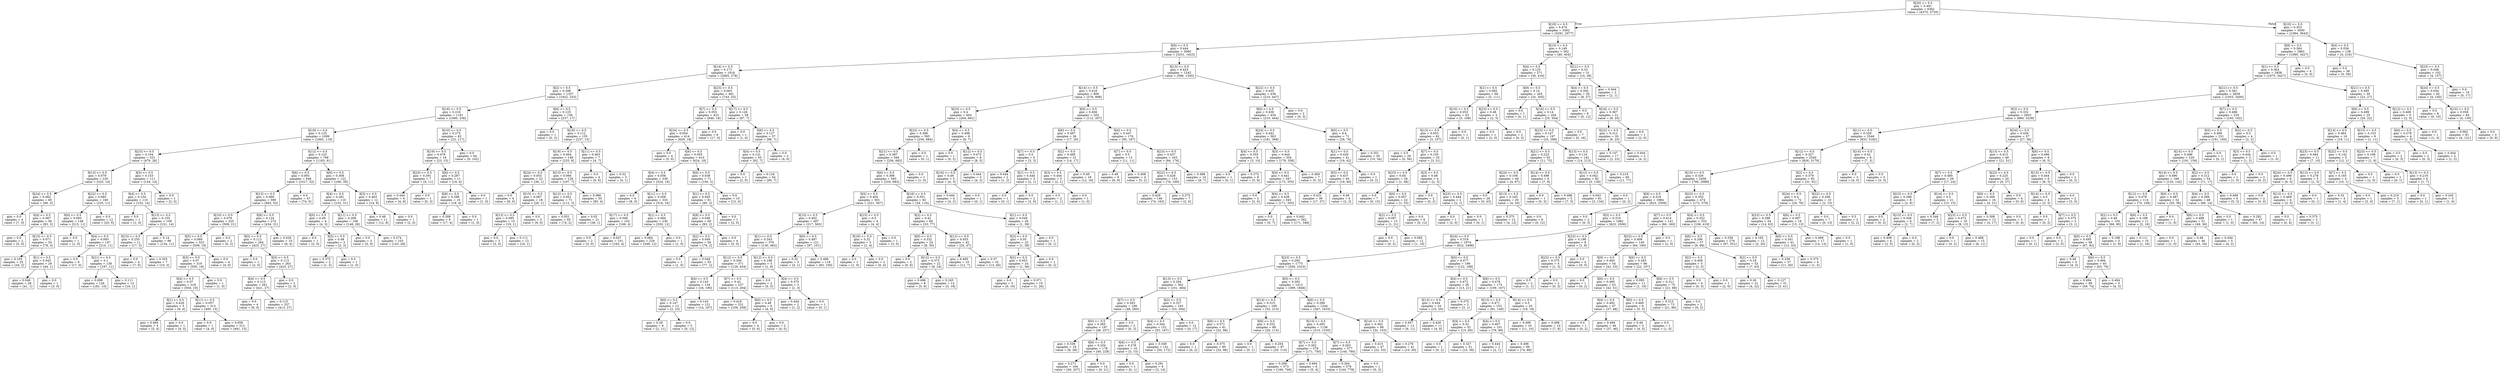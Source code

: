digraph Tree {
node [shape=box] ;
0 [label="X[20] <= 0.5\ngini = 0.491\nsamples = 6362\nvalue = [4375, 5720]"] ;
1 [label="X[18] <= 0.5\ngini = 0.474\nsamples = 3362\nvalue = [3291, 2077]"] ;
0 -> 1 [labeldistance=2.5, labelangle=45, headlabel="True"] ;
2 [label="X[9] <= 0.5\ngini = 0.444\nsamples = 3060\nvalue = [3251, 1623]"] ;
1 -> 2 ;
3 [label="X[14] <= 0.5\ngini = 0.171\nsamples = 1818\nvalue = [2665, 278]"] ;
2 -> 3 ;
4 [label="X[2] <= 0.5\ngini = 0.206\nsamples = 1337\nvalue = [1922, 253]"] ;
3 -> 4 ;
5 [label="X[16] <= 0.5\ngini = 0.216\nsamples = 1181\nvalue = [1685, 236]"] ;
4 -> 5 ;
6 [label="X[19] <= 0.5\ngini = 0.125\nsamples = 1099\nvalue = [1662, 119]"] ;
5 -> 6 ;
7 [label="X[23] <= 0.5\ngini = 0.104\nsamples = 331\nvalue = [479, 28]"] ;
6 -> 7 ;
8 [label="X[13] <= 0.5\ngini = 0.079\nsamples = 220\nvalue = [325, 14]"] ;
7 -> 8 ;
9 [label="X[24] <= 0.5\ngini = 0.062\nsamples = 60\nvalue = [90, 3]"] ;
8 -> 9 ;
10 [label="gini = 0.0\nsamples = 4\nvalue = [7, 0]"] ;
9 -> 10 ;
11 [label="X[4] <= 0.5\ngini = 0.067\nsamples = 56\nvalue = [83, 3]"] ;
9 -> 11 ;
12 [label="gini = 0.0\nsamples = 2\nvalue = [5, 0]"] ;
11 -> 12 ;
13 [label="X[15] <= 0.5\ngini = 0.071\nsamples = 54\nvalue = [78, 3]"] ;
11 -> 13 ;
14 [label="gini = 0.105\nsamples = 25\nvalue = [34, 2]"] ;
13 -> 14 ;
15 [label="X[1] <= 0.5\ngini = 0.043\nsamples = 29\nvalue = [44, 1]"] ;
13 -> 15 ;
16 [label="gini = 0.046\nsamples = 28\nvalue = [41, 1]"] ;
15 -> 16 ;
17 [label="gini = 0.0\nsamples = 1\nvalue = [3, 0]"] ;
15 -> 17 ;
18 [label="X[22] <= 0.5\ngini = 0.085\nsamples = 160\nvalue = [235, 11]"] ;
8 -> 18 ;
19 [label="X[0] <= 0.5\ngini = 0.093\nsamples = 148\nvalue = [215, 11]"] ;
18 -> 19 ;
20 [label="gini = 0.0\nsamples = 1\nvalue = [1, 0]"] ;
19 -> 20 ;
21 [label="X[4] <= 0.5\ngini = 0.093\nsamples = 147\nvalue = [214, 11]"] ;
19 -> 21 ;
22 [label="gini = 0.0\nsamples = 9\nvalue = [17, 0]"] ;
21 -> 22 ;
23 [label="X[21] <= 0.5\ngini = 0.1\nsamples = 138\nvalue = [197, 11]"] ;
21 -> 23 ;
24 [label="gini = 0.099\nsamples = 126\nvalue = [181, 10]"] ;
23 -> 24 ;
25 [label="gini = 0.111\nsamples = 12\nvalue = [16, 1]"] ;
23 -> 25 ;
26 [label="gini = 0.0\nsamples = 12\nvalue = [20, 0]"] ;
18 -> 26 ;
27 [label="X[5] <= 0.5\ngini = 0.153\nsamples = 111\nvalue = [154, 14]"] ;
7 -> 27 ;
28 [label="X[4] <= 0.5\ngini = 0.154\nsamples = 110\nvalue = [152, 14]"] ;
27 -> 28 ;
29 [label="gini = 0.0\nsamples = 1\nvalue = [1, 0]"] ;
28 -> 29 ;
30 [label="X[13] <= 0.5\ngini = 0.155\nsamples = 109\nvalue = [151, 14]"] ;
28 -> 30 ;
31 [label="X[15] <= 0.5\ngini = 0.255\nsamples = 11\nvalue = [17, 3]"] ;
30 -> 31 ;
32 [label="gini = 0.0\nsamples = 4\nvalue = [7, 0]"] ;
31 -> 32 ;
33 [label="gini = 0.355\nsamples = 7\nvalue = [10, 3]"] ;
31 -> 33 ;
34 [label="gini = 0.14\nsamples = 98\nvalue = [134, 11]"] ;
30 -> 34 ;
35 [label="gini = 0.0\nsamples = 1\nvalue = [2, 0]"] ;
27 -> 35 ;
36 [label="X[12] <= 0.5\ngini = 0.133\nsamples = 768\nvalue = [1183, 91]"] ;
6 -> 36 ;
37 [label="X[6] <= 0.5\ngini = 0.093\nsamples = 646\nvalue = [1017, 52]"] ;
36 -> 37 ;
38 [label="X[13] <= 0.5\ngini = 0.099\nsamples = 599\nvalue = [943, 52]"] ;
37 -> 38 ;
39 [label="X[10] <= 0.5\ngini = 0.076\nsamples = 325\nvalue = [509, 21]"] ;
38 -> 39 ;
40 [label="X[5] <= 0.5\ngini = 0.069\nsamples = 323\nvalue = [509, 19]"] ;
39 -> 40 ;
41 [label="X[3] <= 0.5\ngini = 0.07\nsamples = 319\nvalue = [505, 19]"] ;
40 -> 41 ;
42 [label="X[4] <= 0.5\ngini = 0.07\nsamples = 318\nvalue = [504, 19]"] ;
41 -> 42 ;
43 [label="X[1] <= 0.5\ngini = 0.426\nsamples = 5\nvalue = [9, 4]"] ;
42 -> 43 ;
44 [label="gini = 0.494\nsamples = 4\nvalue = [5, 4]"] ;
43 -> 44 ;
45 [label="gini = 0.0\nsamples = 1\nvalue = [4, 0]"] ;
43 -> 45 ;
46 [label="X[11] <= 0.5\ngini = 0.057\nsamples = 313\nvalue = [495, 15]"] ;
42 -> 46 ;
47 [label="gini = 0.0\nsamples = 1\nvalue = [4, 0]"] ;
46 -> 47 ;
48 [label="gini = 0.058\nsamples = 312\nvalue = [491, 15]"] ;
46 -> 48 ;
49 [label="gini = 0.0\nsamples = 1\nvalue = [1, 0]"] ;
41 -> 49 ;
50 [label="gini = 0.0\nsamples = 4\nvalue = [4, 0]"] ;
40 -> 50 ;
51 [label="gini = 0.0\nsamples = 2\nvalue = [0, 2]"] ;
39 -> 51 ;
52 [label="X[8] <= 0.5\ngini = 0.124\nsamples = 274\nvalue = [434, 31]"] ;
38 -> 52 ;
53 [label="X[0] <= 0.5\ngini = 0.112\nsamples = 264\nvalue = [425, 27]"] ;
52 -> 53 ;
54 [label="gini = 0.0\nsamples = 1\nvalue = [2, 0]"] ;
53 -> 54 ;
55 [label="X[5] <= 0.5\ngini = 0.113\nsamples = 263\nvalue = [423, 27]"] ;
53 -> 55 ;
56 [label="X[4] <= 0.5\ngini = 0.113\nsamples = 261\nvalue = [421, 27]"] ;
55 -> 56 ;
57 [label="gini = 0.0\nsamples = 4\nvalue = [8, 0]"] ;
56 -> 57 ;
58 [label="gini = 0.115\nsamples = 257\nvalue = [413, 27]"] ;
56 -> 58 ;
59 [label="gini = 0.0\nsamples = 2\nvalue = [2, 0]"] ;
55 -> 59 ;
60 [label="gini = 0.426\nsamples = 10\nvalue = [9, 4]"] ;
52 -> 60 ;
61 [label="gini = 0.0\nsamples = 47\nvalue = [74, 0]"] ;
37 -> 61 ;
62 [label="X[6] <= 0.5\ngini = 0.308\nsamples = 122\nvalue = [166, 39]"] ;
36 -> 62 ;
63 [label="X[4] <= 0.5\ngini = 0.281\nsamples = 110\nvalue = [152, 31]"] ;
62 -> 63 ;
64 [label="X[0] <= 0.5\ngini = 0.49\nsamples = 4\nvalue = [4, 3]"] ;
63 -> 64 ;
65 [label="gini = 0.0\nsamples = 1\nvalue = [2, 0]"] ;
64 -> 65 ;
66 [label="X[5] <= 0.5\ngini = 0.48\nsamples = 3\nvalue = [2, 3]"] ;
64 -> 66 ;
67 [label="gini = 0.375\nsamples = 2\nvalue = [1, 3]"] ;
66 -> 67 ;
68 [label="gini = 0.0\nsamples = 1\nvalue = [1, 0]"] ;
66 -> 68 ;
69 [label="X[11] <= 0.5\ngini = 0.268\nsamples = 106\nvalue = [148, 28]"] ;
63 -> 69 ;
70 [label="gini = 0.0\nsamples = 3\nvalue = [5, 0]"] ;
69 -> 70 ;
71 [label="gini = 0.274\nsamples = 103\nvalue = [143, 28]"] ;
69 -> 71 ;
72 [label="X[3] <= 0.5\ngini = 0.463\nsamples = 12\nvalue = [14, 8]"] ;
62 -> 72 ;
73 [label="gini = 0.48\nsamples = 11\nvalue = [12, 8]"] ;
72 -> 73 ;
74 [label="gini = 0.0\nsamples = 1\nvalue = [2, 0]"] ;
72 -> 74 ;
75 [label="X[10] <= 0.5\ngini = 0.275\nsamples = 82\nvalue = [23, 117]"] ;
5 -> 75 ;
76 [label="X[19] <= 0.5\ngini = 0.478\nsamples = 18\nvalue = [23, 15]"] ;
75 -> 76 ;
77 [label="X[23] <= 0.5\ngini = 0.391\nsamples = 7\nvalue = [4, 11]"] ;
76 -> 77 ;
78 [label="gini = 0.444\nsamples = 6\nvalue = [4, 8]"] ;
77 -> 78 ;
79 [label="gini = 0.0\nsamples = 1\nvalue = [0, 3]"] ;
77 -> 79 ;
80 [label="X[6] <= 0.5\ngini = 0.287\nsamples = 11\nvalue = [19, 4]"] ;
76 -> 80 ;
81 [label="X[8] <= 0.5\ngini = 0.298\nsamples = 10\nvalue = [18, 4]"] ;
80 -> 81 ;
82 [label="gini = 0.308\nsamples = 9\nvalue = [17, 4]"] ;
81 -> 82 ;
83 [label="gini = 0.0\nsamples = 1\nvalue = [1, 0]"] ;
81 -> 83 ;
84 [label="gini = 0.0\nsamples = 1\nvalue = [1, 0]"] ;
80 -> 84 ;
85 [label="gini = 0.0\nsamples = 64\nvalue = [0, 102]"] ;
75 -> 85 ;
86 [label="X[6] <= 0.5\ngini = 0.125\nsamples = 156\nvalue = [237, 17]"] ;
4 -> 86 ;
87 [label="gini = 0.0\nsamples = 1\nvalue = [0, 2]"] ;
86 -> 87 ;
88 [label="X[16] <= 0.5\ngini = 0.112\nsamples = 155\nvalue = [237, 15]"] ;
86 -> 88 ;
89 [label="X[19] <= 0.5\ngini = 0.064\nsamples = 148\nvalue = [233, 8]"] ;
88 -> 89 ;
90 [label="X[24] <= 0.5\ngini = 0.053\nsamples = 22\nvalue = [36, 1]"] ;
89 -> 90 ;
91 [label="gini = 0.0\nsamples = 4\nvalue = [8, 0]"] ;
90 -> 91 ;
92 [label="X[15] <= 0.5\ngini = 0.067\nsamples = 18\nvalue = [28, 1]"] ;
90 -> 92 ;
93 [label="X[13] <= 0.5\ngini = 0.095\nsamples = 15\nvalue = [19, 1]"] ;
92 -> 93 ;
94 [label="gini = 0.0\nsamples = 3\nvalue = [3, 0]"] ;
93 -> 94 ;
95 [label="gini = 0.111\nsamples = 12\nvalue = [16, 1]"] ;
93 -> 95 ;
96 [label="gini = 0.0\nsamples = 3\nvalue = [9, 0]"] ;
92 -> 96 ;
97 [label="X[13] <= 0.5\ngini = 0.066\nsamples = 126\nvalue = [197, 7]"] ;
89 -> 97 ;
98 [label="X[12] <= 0.5\ngini = 0.051\nsamples = 71\nvalue = [112, 3]"] ;
97 -> 98 ;
99 [label="gini = 0.051\nsamples = 50\nvalue = [74, 2]"] ;
98 -> 99 ;
100 [label="gini = 0.05\nsamples = 21\nvalue = [38, 1]"] ;
98 -> 100 ;
101 [label="gini = 0.086\nsamples = 55\nvalue = [85, 4]"] ;
97 -> 101 ;
102 [label="X[11] <= 0.5\ngini = 0.463\nsamples = 7\nvalue = [4, 7]"] ;
88 -> 102 ;
103 [label="gini = 0.0\nsamples = 4\nvalue = [0, 6]"] ;
102 -> 103 ;
104 [label="gini = 0.32\nsamples = 3\nvalue = [4, 1]"] ;
102 -> 104 ;
105 [label="X[23] <= 0.5\ngini = 0.063\nsamples = 481\nvalue = [743, 25]"] ;
3 -> 105 ;
106 [label="X[7] <= 0.5\ngini = 0.053\nsamples = 423\nvalue = [646, 18]"] ;
105 -> 106 ;
107 [label="X[24] <= 0.5\ngini = 0.054\nsamples = 414\nvalue = [629, 18]"] ;
106 -> 107 ;
108 [label="gini = 0.0\nsamples = 4\nvalue = [5, 0]"] ;
107 -> 108 ;
109 [label="X[6] <= 0.5\ngini = 0.055\nsamples = 410\nvalue = [624, 18]"] ;
107 -> 109 ;
110 [label="X[4] <= 0.5\ngini = 0.058\nsamples = 339\nvalue = [524, 16]"] ;
109 -> 110 ;
111 [label="gini = 0.0\nsamples = 6\nvalue = [8, 0]"] ;
110 -> 111 ;
112 [label="X[11] <= 0.5\ngini = 0.058\nsamples = 333\nvalue = [516, 16]"] ;
110 -> 112 ;
113 [label="X[17] <= 0.5\ngini = 0.046\nsamples = 103\nvalue = [166, 4]"] ;
112 -> 113 ;
114 [label="gini = 0.0\nsamples = 2\nvalue = [3, 0]"] ;
113 -> 114 ;
115 [label="gini = 0.047\nsamples = 101\nvalue = [163, 4]"] ;
113 -> 115 ;
116 [label="X[1] <= 0.5\ngini = 0.064\nsamples = 230\nvalue = [350, 12]"] ;
112 -> 116 ;
117 [label="gini = 0.064\nsamples = 229\nvalue = [349, 12]"] ;
116 -> 117 ;
118 [label="gini = 0.0\nsamples = 1\nvalue = [1, 0]"] ;
116 -> 118 ;
119 [label="X[0] <= 0.5\ngini = 0.038\nsamples = 71\nvalue = [100, 2]"] ;
109 -> 119 ;
120 [label="X[1] <= 0.5\ngini = 0.045\nsamples = 61\nvalue = [85, 2]"] ;
119 -> 120 ;
121 [label="X[8] <= 0.5\ngini = 0.046\nsamples = 60\nvalue = [83, 2]"] ;
120 -> 121 ;
122 [label="X[2] <= 0.5\ngini = 0.049\nsamples = 56\nvalue = [78, 2]"] ;
121 -> 122 ;
123 [label="gini = 0.0\nsamples = 1\nvalue = [1, 0]"] ;
122 -> 123 ;
124 [label="gini = 0.049\nsamples = 55\nvalue = [77, 2]"] ;
122 -> 124 ;
125 [label="gini = 0.0\nsamples = 4\nvalue = [5, 0]"] ;
121 -> 125 ;
126 [label="gini = 0.0\nsamples = 1\nvalue = [2, 0]"] ;
120 -> 126 ;
127 [label="gini = 0.0\nsamples = 10\nvalue = [15, 0]"] ;
119 -> 127 ;
128 [label="gini = 0.0\nsamples = 9\nvalue = [17, 0]"] ;
106 -> 128 ;
129 [label="X[17] <= 0.5\ngini = 0.126\nsamples = 58\nvalue = [97, 7]"] ;
105 -> 129 ;
130 [label="gini = 0.0\nsamples = 1\nvalue = [1, 0]"] ;
129 -> 130 ;
131 [label="X[6] <= 0.5\ngini = 0.127\nsamples = 57\nvalue = [96, 7]"] ;
129 -> 131 ;
132 [label="X[4] <= 0.5\ngini = 0.131\nsamples = 55\nvalue = [92, 7]"] ;
131 -> 132 ;
133 [label="gini = 0.0\nsamples = 1\nvalue = [2, 0]"] ;
132 -> 133 ;
134 [label="gini = 0.134\nsamples = 54\nvalue = [90, 7]"] ;
132 -> 134 ;
135 [label="gini = 0.0\nsamples = 2\nvalue = [4, 0]"] ;
131 -> 135 ;
136 [label="X[13] <= 0.5\ngini = 0.423\nsamples = 1242\nvalue = [586, 1345]"] ;
2 -> 136 ;
137 [label="X[14] <= 0.5\ngini = 0.416\nsamples = 806\nvalue = [376, 898]"] ;
136 -> 137 ;
138 [label="X[23] <= 0.5\ngini = 0.4\nsamples = 604\nvalue = [264, 691]"] ;
137 -> 138 ;
139 [label="X[22] <= 0.5\ngini = 0.396\nsamples = 595\nvalue = [256, 684]"] ;
138 -> 139 ;
140 [label="X[21] <= 0.5\ngini = 0.397\nsamples = 594\nvalue = [256, 683]"] ;
139 -> 140 ;
141 [label="X[6] <= 0.5\ngini = 0.396\nsamples = 593\nvalue = [255, 683]"] ;
140 -> 141 ;
142 [label="X[5] <= 0.5\ngini = 0.404\nsamples = 501\nvalue = [221, 567]"] ;
141 -> 142 ;
143 [label="X[15] <= 0.5\ngini = 0.402\nsamples = 497\nvalue = [217, 563]"] ;
142 -> 143 ;
144 [label="X[1] <= 0.5\ngini = 0.343\nsamples = 376\nvalue = [130, 462]"] ;
143 -> 144 ;
145 [label="X[12] <= 0.5\ngini = 0.345\nsamples = 371\nvalue = [129, 454]"] ;
144 -> 145 ;
146 [label="X[4] <= 0.5\ngini = 0.143\nsamples = 134\nvalue = [16, 190]"] ;
145 -> 146 ;
147 [label="X[0] <= 0.5\ngini = 0.147\nsamples = 13\nvalue = [2, 23]"] ;
146 -> 147 ;
148 [label="gini = 0.26\nsamples = 8\nvalue = [2, 11]"] ;
147 -> 148 ;
149 [label="gini = 0.0\nsamples = 5\nvalue = [0, 12]"] ;
147 -> 149 ;
150 [label="gini = 0.143\nsamples = 121\nvalue = [14, 167]"] ;
146 -> 150 ;
151 [label="X[7] <= 0.5\ngini = 0.42\nsamples = 237\nvalue = [113, 264]"] ;
145 -> 151 ;
152 [label="gini = 0.418\nsamples = 231\nvalue = [109, 258]"] ;
151 -> 152 ;
153 [label="X[0] <= 0.5\ngini = 0.48\nsamples = 6\nvalue = [4, 6]"] ;
151 -> 153 ;
154 [label="gini = 0.0\nsamples = 4\nvalue = [0, 6]"] ;
153 -> 154 ;
155 [label="gini = 0.0\nsamples = 2\nvalue = [4, 0]"] ;
153 -> 155 ;
156 [label="X[12] <= 0.5\ngini = 0.198\nsamples = 5\nvalue = [1, 8]"] ;
144 -> 156 ;
157 [label="gini = 0.0\nsamples = 2\nvalue = [0, 5]"] ;
156 -> 157 ;
158 [label="X[4] <= 0.5\ngini = 0.375\nsamples = 3\nvalue = [1, 3]"] ;
156 -> 158 ;
159 [label="gini = 0.444\nsamples = 2\nvalue = [1, 2]"] ;
158 -> 159 ;
160 [label="gini = 0.0\nsamples = 1\nvalue = [0, 1]"] ;
158 -> 160 ;
161 [label="X[0] <= 0.5\ngini = 0.497\nsamples = 121\nvalue = [87, 101]"] ;
143 -> 161 ;
162 [label="gini = 0.32\nsamples = 3\nvalue = [4, 1]"] ;
161 -> 162 ;
163 [label="gini = 0.496\nsamples = 118\nvalue = [83, 100]"] ;
161 -> 163 ;
164 [label="X[15] <= 0.5\ngini = 0.5\nsamples = 4\nvalue = [4, 4]"] ;
142 -> 164 ;
165 [label="X[16] <= 0.5\ngini = 0.32\nsamples = 3\nvalue = [1, 4]"] ;
164 -> 165 ;
166 [label="gini = 0.0\nsamples = 1\nvalue = [1, 0]"] ;
165 -> 166 ;
167 [label="gini = 0.0\nsamples = 2\nvalue = [0, 4]"] ;
165 -> 167 ;
168 [label="gini = 0.0\nsamples = 1\nvalue = [3, 0]"] ;
164 -> 168 ;
169 [label="X[16] <= 0.5\ngini = 0.351\nsamples = 92\nvalue = [34, 116]"] ;
141 -> 169 ;
170 [label="X[2] <= 0.5\ngini = 0.42\nsamples = 66\nvalue = [33, 77]"] ;
169 -> 170 ;
171 [label="X[0] <= 0.5\ngini = 0.332\nsamples = 24\nvalue = [8, 30]"] ;
170 -> 171 ;
172 [label="gini = 0.0\nsamples = 2\nvalue = [0, 6]"] ;
171 -> 172 ;
173 [label="X[12] <= 0.5\ngini = 0.375\nsamples = 22\nvalue = [8, 24]"] ;
171 -> 173 ;
174 [label="gini = 0.496\nsamples = 8\nvalue = [5, 6]"] ;
173 -> 174 ;
175 [label="gini = 0.245\nsamples = 14\nvalue = [3, 18]"] ;
173 -> 175 ;
176 [label="X[12] <= 0.5\ngini = 0.453\nsamples = 42\nvalue = [25, 47]"] ;
170 -> 176 ;
177 [label="gini = 0.465\nsamples = 10\nvalue = [12, 7]"] ;
176 -> 177 ;
178 [label="gini = 0.37\nsamples = 32\nvalue = [13, 40]"] ;
176 -> 178 ;
179 [label="X[1] <= 0.5\ngini = 0.049\nsamples = 26\nvalue = [1, 39]"] ;
169 -> 179 ;
180 [label="X[3] <= 0.5\ngini = 0.05\nsamples = 25\nvalue = [1, 38]"] ;
179 -> 180 ;
181 [label="X[2] <= 0.5\ngini = 0.053\nsamples = 24\nvalue = [1, 36]"] ;
180 -> 181 ;
182 [label="gini = 0.0\nsamples = 5\nvalue = [0, 10]"] ;
181 -> 182 ;
183 [label="gini = 0.071\nsamples = 19\nvalue = [1, 26]"] ;
181 -> 183 ;
184 [label="gini = 0.0\nsamples = 1\nvalue = [0, 2]"] ;
180 -> 184 ;
185 [label="gini = 0.0\nsamples = 1\nvalue = [0, 1]"] ;
179 -> 185 ;
186 [label="gini = 0.0\nsamples = 1\nvalue = [1, 0]"] ;
140 -> 186 ;
187 [label="gini = 0.0\nsamples = 1\nvalue = [0, 1]"] ;
139 -> 187 ;
188 [label="X[4] <= 0.5\ngini = 0.498\nsamples = 9\nvalue = [8, 7]"] ;
138 -> 188 ;
189 [label="gini = 0.0\nsamples = 1\nvalue = [0, 2]"] ;
188 -> 189 ;
190 [label="X[12] <= 0.5\ngini = 0.473\nsamples = 8\nvalue = [8, 5]"] ;
188 -> 190 ;
191 [label="X[16] <= 0.5\ngini = 0.49\nsamples = 5\nvalue = [4, 3]"] ;
190 -> 191 ;
192 [label="gini = 0.444\nsamples = 4\nvalue = [4, 2]"] ;
191 -> 192 ;
193 [label="gini = 0.0\nsamples = 1\nvalue = [0, 1]"] ;
191 -> 193 ;
194 [label="gini = 0.444\nsamples = 3\nvalue = [4, 2]"] ;
190 -> 194 ;
195 [label="X[0] <= 0.5\ngini = 0.456\nsamples = 202\nvalue = [112, 207]"] ;
137 -> 195 ;
196 [label="X[6] <= 0.5\ngini = 0.497\nsamples = 26\nvalue = [17, 20]"] ;
195 -> 196 ;
197 [label="X[7] <= 0.5\ngini = 0.5\nsamples = 5\nvalue = [3, 3]"] ;
196 -> 197 ;
198 [label="gini = 0.444\nsamples = 2\nvalue = [1, 2]"] ;
197 -> 198 ;
199 [label="X[1] <= 0.5\ngini = 0.444\nsamples = 3\nvalue = [2, 1]"] ;
197 -> 199 ;
200 [label="gini = 0.0\nsamples = 1\nvalue = [0, 1]"] ;
199 -> 200 ;
201 [label="gini = 0.0\nsamples = 2\nvalue = [2, 0]"] ;
199 -> 201 ;
202 [label="X[2] <= 0.5\ngini = 0.495\nsamples = 21\nvalue = [14, 17]"] ;
196 -> 202 ;
203 [label="X[3] <= 0.5\ngini = 0.444\nsamples = 3\nvalue = [2, 1]"] ;
202 -> 203 ;
204 [label="gini = 0.5\nsamples = 2\nvalue = [1, 1]"] ;
203 -> 204 ;
205 [label="gini = 0.0\nsamples = 1\nvalue = [1, 0]"] ;
203 -> 205 ;
206 [label="gini = 0.49\nsamples = 18\nvalue = [12, 16]"] ;
202 -> 206 ;
207 [label="X[4] <= 0.5\ngini = 0.447\nsamples = 176\nvalue = [95, 187]"] ;
195 -> 207 ;
208 [label="X[7] <= 0.5\ngini = 0.5\nsamples = 13\nvalue = [11, 11]"] ;
207 -> 208 ;
209 [label="gini = 0.48\nsamples = 9\nvalue = [6, 9]"] ;
208 -> 209 ;
210 [label="gini = 0.408\nsamples = 4\nvalue = [5, 2]"] ;
208 -> 210 ;
211 [label="X[23] <= 0.5\ngini = 0.437\nsamples = 163\nvalue = [84, 176]"] ;
207 -> 211 ;
212 [label="X[22] <= 0.5\ngini = 0.428\nsamples = 153\nvalue = [76, 169]"] ;
211 -> 212 ;
213 [label="gini = 0.429\nsamples = 146\nvalue = [74, 163]"] ;
212 -> 213 ;
214 [label="gini = 0.375\nsamples = 7\nvalue = [2, 6]"] ;
212 -> 214 ;
215 [label="gini = 0.498\nsamples = 10\nvalue = [8, 7]"] ;
211 -> 215 ;
216 [label="X[22] <= 0.5\ngini = 0.435\nsamples = 436\nvalue = [210, 447]"] ;
136 -> 216 ;
217 [label="X[6] <= 0.5\ngini = 0.436\nsamples = 434\nvalue = [210, 444]"] ;
216 -> 217 ;
218 [label="X[24] <= 0.5\ngini = 0.442\nsamples = 363\nvalue = [181, 368]"] ;
217 -> 218 ;
219 [label="X[4] <= 0.5\ngini = 0.355\nsamples = 9\nvalue = [3, 10]"] ;
218 -> 219 ;
220 [label="gini = 0.0\nsamples = 1\nvalue = [0, 1]"] ;
219 -> 220 ;
221 [label="gini = 0.375\nsamples = 8\nvalue = [3, 9]"] ;
219 -> 221 ;
222 [label="X[3] <= 0.5\ngini = 0.444\nsamples = 354\nvalue = [178, 358]"] ;
218 -> 222 ;
223 [label="X[0] <= 0.5\ngini = 0.441\nsamples = 347\nvalue = [173, 355]"] ;
222 -> 223 ;
224 [label="gini = 0.0\nsamples = 2\nvalue = [2, 0]"] ;
223 -> 224 ;
225 [label="X[4] <= 0.5\ngini = 0.439\nsamples = 345\nvalue = [171, 355]"] ;
223 -> 225 ;
226 [label="gini = 0.0\nsamples = 3\nvalue = [0, 7]"] ;
225 -> 226 ;
227 [label="gini = 0.442\nsamples = 342\nvalue = [171, 348]"] ;
225 -> 227 ;
228 [label="gini = 0.469\nsamples = 7\nvalue = [5, 3]"] ;
222 -> 228 ;
229 [label="X[0] <= 0.5\ngini = 0.4\nsamples = 71\nvalue = [29, 76]"] ;
217 -> 229 ;
230 [label="X[1] <= 0.5\ngini = 0.429\nsamples = 41\nvalue = [19, 42]"] ;
229 -> 230 ;
231 [label="X[3] <= 0.5\ngini = 0.437\nsamples = 40\nvalue = [19, 40]"] ;
230 -> 231 ;
232 [label="gini = 0.431\nsamples = 36\nvalue = [17, 37]"] ;
231 -> 232 ;
233 [label="gini = 0.48\nsamples = 4\nvalue = [2, 3]"] ;
231 -> 233 ;
234 [label="gini = 0.0\nsamples = 1\nvalue = [0, 2]"] ;
230 -> 234 ;
235 [label="gini = 0.351\nsamples = 30\nvalue = [10, 34]"] ;
229 -> 235 ;
236 [label="gini = 0.0\nsamples = 2\nvalue = [0, 3]"] ;
216 -> 236 ;
237 [label="X[15] <= 0.5\ngini = 0.149\nsamples = 302\nvalue = [40, 454]"] ;
1 -> 237 ;
238 [label="X[4] <= 0.5\ngini = 0.125\nsamples = 271\nvalue = [30, 416]"] ;
237 -> 238 ;
239 [label="X[1] <= 0.5\ngini = 0.082\nsamples = 66\nvalue = [5, 111]"] ;
238 -> 239 ;
240 [label="X[10] <= 0.5\ngini = 0.053\nsamples = 63\nvalue = [3, 108]"] ;
239 -> 240 ;
241 [label="X[13] <= 0.5\ngini = 0.053\nsamples = 62\nvalue = [3, 107]"] ;
240 -> 241 ;
242 [label="gini = 0.0\nsamples = 29\nvalue = [0, 56]"] ;
241 -> 242 ;
243 [label="X[7] <= 0.5\ngini = 0.105\nsamples = 33\nvalue = [3, 51]"] ;
241 -> 243 ;
244 [label="X[23] <= 0.5\ngini = 0.04\nsamples = 29\nvalue = [1, 48]"] ;
243 -> 244 ;
245 [label="gini = 0.0\nsamples = 7\nvalue = [0, 15]"] ;
244 -> 245 ;
246 [label="X[0] <= 0.5\ngini = 0.057\nsamples = 22\nvalue = [1, 33]"] ;
244 -> 246 ;
247 [label="X[2] <= 0.5\ngini = 0.087\nsamples = 13\nvalue = [1, 21]"] ;
246 -> 247 ;
248 [label="gini = 0.0\nsamples = 1\nvalue = [0, 2]"] ;
247 -> 248 ;
249 [label="gini = 0.095\nsamples = 12\nvalue = [1, 19]"] ;
247 -> 249 ;
250 [label="gini = 0.0\nsamples = 9\nvalue = [0, 12]"] ;
246 -> 250 ;
251 [label="X[3] <= 0.5\ngini = 0.48\nsamples = 4\nvalue = [2, 3]"] ;
243 -> 251 ;
252 [label="gini = 0.0\nsamples = 2\nvalue = [0, 2]"] ;
251 -> 252 ;
253 [label="X[23] <= 0.5\ngini = 0.444\nsamples = 2\nvalue = [2, 1]"] ;
251 -> 253 ;
254 [label="gini = 0.0\nsamples = 1\nvalue = [2, 0]"] ;
253 -> 254 ;
255 [label="gini = 0.0\nsamples = 1\nvalue = [0, 1]"] ;
253 -> 255 ;
256 [label="gini = 0.0\nsamples = 1\nvalue = [0, 1]"] ;
240 -> 256 ;
257 [label="X[23] <= 0.5\ngini = 0.48\nsamples = 3\nvalue = [2, 3]"] ;
239 -> 257 ;
258 [label="gini = 0.0\nsamples = 1\nvalue = [2, 0]"] ;
257 -> 258 ;
259 [label="gini = 0.0\nsamples = 2\nvalue = [0, 3]"] ;
257 -> 259 ;
260 [label="X[9] <= 0.5\ngini = 0.14\nsamples = 205\nvalue = [25, 305]"] ;
238 -> 260 ;
261 [label="gini = 0.0\nsamples = 1\nvalue = [0, 1]"] ;
260 -> 261 ;
262 [label="X[16] <= 0.5\ngini = 0.14\nsamples = 204\nvalue = [25, 304]"] ;
260 -> 262 ;
263 [label="X[23] <= 0.5\ngini = 0.147\nsamples = 197\nvalue = [25, 288]"] ;
262 -> 263 ;
264 [label="X[21] <= 0.5\ngini = 0.223\nsamples = 55\nvalue = [11, 75]"] ;
263 -> 264 ;
265 [label="X[24] <= 0.5\ngini = 0.106\nsamples = 49\nvalue = [4, 67]"] ;
264 -> 265 ;
266 [label="gini = 0.0\nsamples = 29\nvalue = [0, 43]"] ;
265 -> 266 ;
267 [label="X[13] <= 0.5\ngini = 0.245\nsamples = 20\nvalue = [4, 24]"] ;
265 -> 267 ;
268 [label="gini = 0.375\nsamples = 12\nvalue = [4, 12]"] ;
267 -> 268 ;
269 [label="gini = 0.0\nsamples = 8\nvalue = [0, 12]"] ;
267 -> 269 ;
270 [label="X[14] <= 0.5\ngini = 0.498\nsamples = 6\nvalue = [7, 8]"] ;
264 -> 270 ;
271 [label="gini = 0.0\nsamples = 1\nvalue = [0, 3]"] ;
270 -> 271 ;
272 [label="gini = 0.486\nsamples = 5\nvalue = [7, 5]"] ;
270 -> 272 ;
273 [label="X[13] <= 0.5\ngini = 0.116\nsamples = 142\nvalue = [14, 213]"] ;
263 -> 273 ;
274 [label="X[12] <= 0.5\ngini = 0.042\nsamples = 82\nvalue = [3, 136]"] ;
273 -> 274 ;
275 [label="gini = 0.043\nsamples = 81\nvalue = [3, 134]"] ;
274 -> 275 ;
276 [label="gini = 0.0\nsamples = 1\nvalue = [0, 2]"] ;
274 -> 276 ;
277 [label="gini = 0.219\nsamples = 60\nvalue = [11, 77]"] ;
273 -> 277 ;
278 [label="gini = 0.0\nsamples = 7\nvalue = [0, 16]"] ;
262 -> 278 ;
279 [label="X[21] <= 0.5\ngini = 0.33\nsamples = 31\nvalue = [10, 38]"] ;
237 -> 279 ;
280 [label="X[4] <= 0.5\ngini = 0.292\nsamples = 29\nvalue = [8, 37]"] ;
279 -> 280 ;
281 [label="gini = 0.0\nsamples = 8\nvalue = [0, 12]"] ;
280 -> 281 ;
282 [label="X[24] <= 0.5\ngini = 0.367\nsamples = 21\nvalue = [8, 25]"] ;
280 -> 282 ;
283 [label="X[22] <= 0.5\ngini = 0.312\nsamples = 20\nvalue = [6, 25]"] ;
282 -> 283 ;
284 [label="gini = 0.147\nsamples = 17\nvalue = [2, 23]"] ;
283 -> 284 ;
285 [label="gini = 0.444\nsamples = 3\nvalue = [4, 2]"] ;
283 -> 285 ;
286 [label="gini = 0.0\nsamples = 1\nvalue = [2, 0]"] ;
282 -> 286 ;
287 [label="gini = 0.444\nsamples = 2\nvalue = [2, 1]"] ;
279 -> 287 ;
288 [label="X[16] <= 0.5\ngini = 0.353\nsamples = 3000\nvalue = [1084, 3643]"] ;
0 -> 288 [labeldistance=2.5, labelangle=-45, headlabel="False"] ;
289 [label="X[8] <= 0.5\ngini = 0.364\nsamples = 2862\nvalue = [1080, 3427]"] ;
288 -> 289 ;
290 [label="X[1] <= 0.5\ngini = 0.364\nsamples = 2858\nvalue = [1075, 3427]"] ;
289 -> 290 ;
291 [label="X[21] <= 0.5\ngini = 0.361\nsamples = 2828\nvalue = [1053, 3400]"] ;
290 -> 291 ;
292 [label="X[3] <= 0.5\ngini = 0.332\nsamples = 2603\nvalue = [860, 3238]"] ;
291 -> 292 ;
293 [label="X[11] <= 0.5\ngini = 0.329\nsamples = 2546\nvalue = [833, 3182]"] ;
292 -> 293 ;
294 [label="X[12] <= 0.5\ngini = 0.327\nsamples = 2540\nvalue = [826, 3179]"] ;
293 -> 294 ;
295 [label="X[15] <= 0.5\ngini = 0.326\nsamples = 2458\nvalue = [795, 3088]"] ;
294 -> 295 ;
296 [label="X[9] <= 0.5\ngini = 0.319\nsamples = 1984\nvalue = [623, 2509]"] ;
295 -> 296 ;
297 [label="gini = 0.0\nsamples = 2\nvalue = [0, 3]"] ;
296 -> 297 ;
298 [label="X[5] <= 0.5\ngini = 0.319\nsamples = 1982\nvalue = [623, 2506]"] ;
296 -> 298 ;
299 [label="X[24] <= 0.5\ngini = 0.319\nsamples = 1974\nvalue = [622, 2498]"] ;
298 -> 299 ;
300 [label="X[23] <= 0.5\ngini = 0.293\nsamples = 1775\nvalue = [500, 2310]"] ;
299 -> 300 ;
301 [label="X[13] <= 0.5\ngini = 0.294\nsamples = 362\nvalue = [101, 464]"] ;
300 -> 301 ;
302 [label="X[7] <= 0.5\ngini = 0.263\nsamples = 199\nvalue = [48, 260]"] ;
301 -> 302 ;
303 [label="X[0] <= 0.5\ngini = 0.265\nsamples = 197\nvalue = [48, 257]"] ;
302 -> 303 ;
304 [label="gini = 0.339\nsamples = 19\nvalue = [8, 29]"] ;
303 -> 304 ;
305 [label="X[6] <= 0.5\ngini = 0.254\nsamples = 178\nvalue = [40, 228]"] ;
303 -> 305 ;
306 [label="gini = 0.271\nsamples = 164\nvalue = [40, 207]"] ;
305 -> 306 ;
307 [label="gini = 0.0\nsamples = 14\nvalue = [0, 21]"] ;
305 -> 307 ;
308 [label="gini = 0.0\nsamples = 2\nvalue = [0, 3]"] ;
302 -> 308 ;
309 [label="X[2] <= 0.5\ngini = 0.327\nsamples = 163\nvalue = [53, 204]"] ;
301 -> 309 ;
310 [label="X[4] <= 0.5\ngini = 0.344\nsamples = 151\nvalue = [53, 187]"] ;
309 -> 310 ;
311 [label="X[6] <= 0.5\ngini = 0.278\nsamples = 10\nvalue = [3, 15]"] ;
310 -> 311 ;
312 [label="gini = 0.0\nsamples = 1\nvalue = [0, 1]"] ;
311 -> 312 ;
313 [label="gini = 0.291\nsamples = 9\nvalue = [3, 14]"] ;
311 -> 313 ;
314 [label="gini = 0.349\nsamples = 141\nvalue = [50, 172]"] ;
310 -> 314 ;
315 [label="gini = 0.0\nsamples = 12\nvalue = [0, 17]"] ;
309 -> 315 ;
316 [label="X[0] <= 0.5\ngini = 0.292\nsamples = 1413\nvalue = [399, 1846]"] ;
300 -> 316 ;
317 [label="X[14] <= 0.5\ngini = 0.315\nsamples = 169\nvalue = [52, 213]"] ;
316 -> 317 ;
318 [label="X[6] <= 0.5\ngini = 0.371\nsamples = 81\nvalue = [32, 98]"] ;
317 -> 318 ;
319 [label="gini = 0.0\nsamples = 1\nvalue = [0, 2]"] ;
318 -> 319 ;
320 [label="gini = 0.375\nsamples = 80\nvalue = [32, 96]"] ;
318 -> 320 ;
321 [label="X[6] <= 0.5\ngini = 0.252\nsamples = 88\nvalue = [20, 115]"] ;
317 -> 321 ;
322 [label="gini = 0.0\nsamples = 1\nvalue = [0, 1]"] ;
321 -> 322 ;
323 [label="gini = 0.254\nsamples = 87\nvalue = [20, 114]"] ;
321 -> 323 ;
324 [label="X[6] <= 0.5\ngini = 0.289\nsamples = 1244\nvalue = [347, 1633]"] ;
316 -> 324 ;
325 [label="X[13] <= 0.5\ngini = 0.283\nsamples = 1156\nvalue = [315, 1530]"] ;
324 -> 325 ;
326 [label="X[7] <= 0.5\ngini = 0.302\nsamples = 579\nvalue = [171, 750]"] ;
325 -> 326 ;
327 [label="gini = 0.298\nsamples = 573\nvalue = [166, 746]"] ;
326 -> 327 ;
328 [label="gini = 0.494\nsamples = 6\nvalue = [5, 4]"] ;
326 -> 328 ;
329 [label="X[7] <= 0.5\ngini = 0.263\nsamples = 577\nvalue = [144, 780]"] ;
325 -> 329 ;
330 [label="gini = 0.264\nsamples = 576\nvalue = [144, 778]"] ;
329 -> 330 ;
331 [label="gini = 0.0\nsamples = 1\nvalue = [0, 2]"] ;
329 -> 331 ;
332 [label="X[14] <= 0.5\ngini = 0.362\nsamples = 88\nvalue = [32, 103]"] ;
324 -> 332 ;
333 [label="gini = 0.415\nsamples = 47\nvalue = [22, 53]"] ;
332 -> 333 ;
334 [label="gini = 0.278\nsamples = 41\nvalue = [10, 50]"] ;
332 -> 334 ;
335 [label="X[0] <= 0.5\ngini = 0.477\nsamples = 199\nvalue = [122, 188]"] ;
299 -> 335 ;
336 [label="X[4] <= 0.5\ngini = 0.472\nsamples = 26\nvalue = [13, 21]"] ;
335 -> 336 ;
337 [label="X[13] <= 0.5\ngini = 0.444\nsamples = 24\nvalue = [10, 20]"] ;
336 -> 337 ;
338 [label="gini = 0.457\nsamples = 13\nvalue = [6, 11]"] ;
337 -> 338 ;
339 [label="gini = 0.426\nsamples = 11\nvalue = [4, 9]"] ;
337 -> 339 ;
340 [label="gini = 0.375\nsamples = 2\nvalue = [3, 1]"] ;
336 -> 340 ;
341 [label="X[6] <= 0.5\ngini = 0.478\nsamples = 173\nvalue = [109, 167]"] ;
335 -> 341 ;
342 [label="X[13] <= 0.5\ngini = 0.471\nsamples = 153\nvalue = [91, 149]"] ;
341 -> 342 ;
343 [label="X[4] <= 0.5\ngini = 0.32\nsamples = 52\nvalue = [15, 60]"] ;
342 -> 343 ;
344 [label="gini = 0.0\nsamples = 1\nvalue = [0, 2]"] ;
343 -> 344 ;
345 [label="gini = 0.327\nsamples = 51\nvalue = [15, 58]"] ;
343 -> 345 ;
346 [label="X[4] <= 0.5\ngini = 0.497\nsamples = 101\nvalue = [76, 89]"] ;
342 -> 346 ;
347 [label="gini = 0.444\nsamples = 2\nvalue = [2, 1]"] ;
346 -> 347 ;
348 [label="gini = 0.496\nsamples = 99\nvalue = [74, 88]"] ;
346 -> 348 ;
349 [label="X[14] <= 0.5\ngini = 0.5\nsamples = 20\nvalue = [18, 18]"] ;
341 -> 349 ;
350 [label="gini = 0.499\nsamples = 10\nvalue = [11, 10]"] ;
349 -> 350 ;
351 [label="gini = 0.498\nsamples = 10\nvalue = [7, 8]"] ;
349 -> 351 ;
352 [label="X[23] <= 0.5\ngini = 0.198\nsamples = 8\nvalue = [1, 8]"] ;
298 -> 352 ;
353 [label="X[22] <= 0.5\ngini = 0.375\nsamples = 4\nvalue = [1, 3]"] ;
352 -> 353 ;
354 [label="gini = 0.5\nsamples = 2\nvalue = [1, 1]"] ;
353 -> 354 ;
355 [label="gini = 0.0\nsamples = 2\nvalue = [0, 2]"] ;
353 -> 355 ;
356 [label="gini = 0.0\nsamples = 4\nvalue = [0, 5]"] ;
352 -> 356 ;
357 [label="X[23] <= 0.5\ngini = 0.353\nsamples = 474\nvalue = [172, 579]"] ;
295 -> 357 ;
358 [label="X[7] <= 0.5\ngini = 0.414\nsamples = 141\nvalue = [66, 160]"] ;
357 -> 358 ;
359 [label="X[22] <= 0.5\ngini = 0.408\nsamples = 140\nvalue = [64, 160]"] ;
358 -> 359 ;
360 [label="X[9] <= 0.5\ngini = 0.493\nsamples = 54\nvalue = [42, 53]"] ;
359 -> 360 ;
361 [label="gini = 0.0\nsamples = 1\nvalue = [0, 2]"] ;
360 -> 361 ;
362 [label="X[6] <= 0.5\ngini = 0.495\nsamples = 53\nvalue = [42, 51]"] ;
360 -> 362 ;
363 [label="X[4] <= 0.5\ngini = 0.492\nsamples = 47\nvalue = [37, 48]"] ;
362 -> 363 ;
364 [label="gini = 0.0\nsamples = 1\nvalue = [0, 2]"] ;
363 -> 364 ;
365 [label="gini = 0.494\nsamples = 46\nvalue = [37, 46]"] ;
363 -> 365 ;
366 [label="X[0] <= 0.5\ngini = 0.469\nsamples = 6\nvalue = [5, 3]"] ;
362 -> 366 ;
367 [label="gini = 0.49\nsamples = 5\nvalue = [4, 3]"] ;
366 -> 367 ;
368 [label="gini = 0.0\nsamples = 1\nvalue = [1, 0]"] ;
366 -> 368 ;
369 [label="X[0] <= 0.5\ngini = 0.283\nsamples = 86\nvalue = [22, 107]"] ;
359 -> 369 ;
370 [label="gini = 0.095\nsamples = 11\nvalue = [1, 19]"] ;
369 -> 370 ;
371 [label="X[6] <= 0.5\ngini = 0.311\nsamples = 75\nvalue = [21, 88]"] ;
369 -> 371 ;
372 [label="gini = 0.315\nsamples = 73\nvalue = [21, 86]"] ;
371 -> 372 ;
373 [label="gini = 0.0\nsamples = 2\nvalue = [0, 2]"] ;
371 -> 373 ;
374 [label="gini = 0.0\nsamples = 1\nvalue = [2, 0]"] ;
358 -> 374 ;
375 [label="X[4] <= 0.5\ngini = 0.322\nsamples = 333\nvalue = [106, 419]"] ;
357 -> 375 ;
376 [label="X[6] <= 0.5\ngini = 0.206\nsamples = 57\nvalue = [9, 68]"] ;
375 -> 376 ;
377 [label="X[2] <= 0.5\ngini = 0.408\nsamples = 5\nvalue = [2, 5]"] ;
376 -> 377 ;
378 [label="gini = 0.0\nsamples = 4\nvalue = [0, 5]"] ;
377 -> 378 ;
379 [label="gini = 0.0\nsamples = 1\nvalue = [2, 0]"] ;
377 -> 379 ;
380 [label="X[2] <= 0.5\ngini = 0.18\nsamples = 52\nvalue = [7, 63]"] ;
376 -> 380 ;
381 [label="gini = 0.26\nsamples = 21\nvalue = [4, 22]"] ;
380 -> 381 ;
382 [label="gini = 0.127\nsamples = 31\nvalue = [3, 41]"] ;
380 -> 382 ;
383 [label="gini = 0.339\nsamples = 276\nvalue = [97, 351]"] ;
375 -> 383 ;
384 [label="X[2] <= 0.5\ngini = 0.379\nsamples = 82\nvalue = [31, 91]"] ;
294 -> 384 ;
385 [label="X[24] <= 0.5\ngini = 0.4\nsamples = 72\nvalue = [29, 76]"] ;
384 -> 385 ;
386 [label="X[23] <= 0.5\ngini = 0.298\nsamples = 54\nvalue = [14, 63]"] ;
385 -> 386 ;
387 [label="gini = 0.165\nsamples = 13\nvalue = [2, 20]"] ;
386 -> 387 ;
388 [label="X[6] <= 0.5\ngini = 0.341\nsamples = 41\nvalue = [12, 43]"] ;
386 -> 388 ;
389 [label="gini = 0.338\nsamples = 37\nvalue = [11, 40]"] ;
388 -> 389 ;
390 [label="gini = 0.375\nsamples = 4\nvalue = [1, 3]"] ;
388 -> 390 ;
391 [label="X[6] <= 0.5\ngini = 0.497\nsamples = 18\nvalue = [15, 13]"] ;
385 -> 391 ;
392 [label="gini = 0.499\nsamples = 17\nvalue = [14, 13]"] ;
391 -> 392 ;
393 [label="gini = 0.0\nsamples = 1\nvalue = [1, 0]"] ;
391 -> 393 ;
394 [label="X[22] <= 0.5\ngini = 0.208\nsamples = 10\nvalue = [2, 15]"] ;
384 -> 394 ;
395 [label="gini = 0.0\nsamples = 7\nvalue = [0, 13]"] ;
394 -> 395 ;
396 [label="gini = 0.5\nsamples = 3\nvalue = [2, 2]"] ;
394 -> 396 ;
397 [label="X[14] <= 0.5\ngini = 0.42\nsamples = 6\nvalue = [7, 3]"] ;
293 -> 397 ;
398 [label="gini = 0.0\nsamples = 3\nvalue = [4, 0]"] ;
397 -> 398 ;
399 [label="gini = 0.5\nsamples = 3\nvalue = [3, 3]"] ;
397 -> 399 ;
400 [label="X[24] <= 0.5\ngini = 0.439\nsamples = 57\nvalue = [27, 56]"] ;
292 -> 400 ;
401 [label="X[13] <= 0.5\ngini = 0.413\nsamples = 49\nvalue = [21, 51]"] ;
400 -> 401 ;
402 [label="X[7] <= 0.5\ngini = 0.485\nsamples = 29\nvalue = [17, 24]"] ;
401 -> 402 ;
403 [label="X[23] <= 0.5\ngini = 0.298\nsamples = 8\nvalue = [2, 9]"] ;
402 -> 403 ;
404 [label="gini = 0.0\nsamples = 2\nvalue = [0, 2]"] ;
403 -> 404 ;
405 [label="X[15] <= 0.5\ngini = 0.346\nsamples = 6\nvalue = [2, 7]"] ;
403 -> 405 ;
406 [label="gini = 0.408\nsamples = 4\nvalue = [2, 5]"] ;
405 -> 406 ;
407 [label="gini = 0.0\nsamples = 2\nvalue = [0, 2]"] ;
405 -> 407 ;
408 [label="X[14] <= 0.5\ngini = 0.5\nsamples = 21\nvalue = [15, 15]"] ;
402 -> 408 ;
409 [label="gini = 0.346\nsamples = 5\nvalue = [7, 2]"] ;
408 -> 409 ;
410 [label="X[23] <= 0.5\ngini = 0.472\nsamples = 16\nvalue = [8, 13]"] ;
408 -> 410 ;
411 [label="gini = 0.0\nsamples = 1\nvalue = [0, 2]"] ;
410 -> 411 ;
412 [label="gini = 0.488\nsamples = 15\nvalue = [8, 11]"] ;
410 -> 412 ;
413 [label="X[22] <= 0.5\ngini = 0.225\nsamples = 20\nvalue = [4, 27]"] ;
401 -> 413 ;
414 [label="X[6] <= 0.5\ngini = 0.269\nsamples = 16\nvalue = [4, 21]"] ;
413 -> 414 ;
415 [label="gini = 0.308\nsamples = 13\nvalue = [4, 17]"] ;
414 -> 415 ;
416 [label="gini = 0.0\nsamples = 3\nvalue = [0, 4]"] ;
414 -> 416 ;
417 [label="gini = 0.0\nsamples = 4\nvalue = [0, 6]"] ;
413 -> 417 ;
418 [label="X[6] <= 0.5\ngini = 0.496\nsamples = 8\nvalue = [6, 5]"] ;
400 -> 418 ;
419 [label="X[15] <= 0.5\ngini = 0.444\nsamples = 6\nvalue = [6, 3]"] ;
418 -> 419 ;
420 [label="X[14] <= 0.5\ngini = 0.5\nsamples = 4\nvalue = [3, 3]"] ;
419 -> 420 ;
421 [label="gini = 0.0\nsamples = 1\nvalue = [0, 2]"] ;
420 -> 421 ;
422 [label="X[7] <= 0.5\ngini = 0.375\nsamples = 3\nvalue = [3, 1]"] ;
420 -> 422 ;
423 [label="gini = 0.0\nsamples = 1\nvalue = [0, 1]"] ;
422 -> 423 ;
424 [label="gini = 0.0\nsamples = 2\nvalue = [3, 0]"] ;
422 -> 424 ;
425 [label="gini = 0.0\nsamples = 2\nvalue = [3, 0]"] ;
419 -> 425 ;
426 [label="gini = 0.0\nsamples = 2\nvalue = [0, 2]"] ;
418 -> 426 ;
427 [label="X[7] <= 0.5\ngini = 0.496\nsamples = 225\nvalue = [193, 162]"] ;
291 -> 427 ;
428 [label="X[5] <= 0.5\ngini = 0.496\nsamples = 221\nvalue = [191, 160]"] ;
427 -> 428 ;
429 [label="X[15] <= 0.5\ngini = 0.496\nsamples = 220\nvalue = [191, 159]"] ;
428 -> 429 ;
430 [label="X[14] <= 0.5\ngini = 0.496\nsamples = 166\nvalue = [120, 142]"] ;
429 -> 430 ;
431 [label="X[12] <= 0.5\ngini = 0.479\nsamples = 114\nvalue = [70, 106]"] ;
430 -> 431 ;
432 [label="X[2] <= 0.5\ngini = 0.49\nsamples = 103\nvalue = [68, 90]"] ;
431 -> 432 ;
433 [label="X[0] <= 0.5\ngini = 0.495\nsamples = 98\nvalue = [67, 82]"] ;
432 -> 433 ;
434 [label="gini = 0.49\nsamples = 5\nvalue = [4, 3]"] ;
433 -> 434 ;
435 [label="X[6] <= 0.5\ngini = 0.494\nsamples = 93\nvalue = [63, 79]"] ;
433 -> 435 ;
436 [label="gini = 0.494\nsamples = 88\nvalue = [59, 74]"] ;
435 -> 436 ;
437 [label="gini = 0.494\nsamples = 5\nvalue = [4, 5]"] ;
435 -> 437 ;
438 [label="gini = 0.198\nsamples = 5\nvalue = [1, 8]"] ;
432 -> 438 ;
439 [label="X[6] <= 0.5\ngini = 0.198\nsamples = 11\nvalue = [2, 16]"] ;
431 -> 439 ;
440 [label="gini = 0.111\nsamples = 10\nvalue = [1, 16]"] ;
439 -> 440 ;
441 [label="gini = 0.0\nsamples = 1\nvalue = [1, 0]"] ;
439 -> 441 ;
442 [label="X[0] <= 0.5\ngini = 0.487\nsamples = 52\nvalue = [50, 36]"] ;
430 -> 442 ;
443 [label="gini = 0.0\nsamples = 1\nvalue = [1, 0]"] ;
442 -> 443 ;
444 [label="X[6] <= 0.5\ngini = 0.488\nsamples = 51\nvalue = [49, 36]"] ;
442 -> 444 ;
445 [label="gini = 0.49\nsamples = 46\nvalue = [45, 34]"] ;
444 -> 445 ;
446 [label="gini = 0.444\nsamples = 5\nvalue = [4, 2]"] ;
444 -> 446 ;
447 [label="X[2] <= 0.5\ngini = 0.312\nsamples = 54\nvalue = [71, 17]"] ;
429 -> 447 ;
448 [label="X[4] <= 0.5\ngini = 0.289\nsamples = 48\nvalue = [66, 14]"] ;
447 -> 448 ;
449 [label="gini = 0.0\nsamples = 1\nvalue = [1, 0]"] ;
448 -> 449 ;
450 [label="gini = 0.292\nsamples = 47\nvalue = [65, 14]"] ;
448 -> 450 ;
451 [label="gini = 0.469\nsamples = 6\nvalue = [5, 3]"] ;
447 -> 451 ;
452 [label="gini = 0.0\nsamples = 1\nvalue = [0, 1]"] ;
428 -> 452 ;
453 [label="X[2] <= 0.5\ngini = 0.5\nsamples = 4\nvalue = [2, 2]"] ;
427 -> 453 ;
454 [label="X[3] <= 0.5\ngini = 0.444\nsamples = 3\nvalue = [1, 2]"] ;
453 -> 454 ;
455 [label="gini = 0.0\nsamples = 1\nvalue = [1, 0]"] ;
454 -> 455 ;
456 [label="gini = 0.0\nsamples = 2\nvalue = [0, 2]"] ;
454 -> 456 ;
457 [label="gini = 0.0\nsamples = 1\nvalue = [1, 0]"] ;
453 -> 457 ;
458 [label="X[21] <= 0.5\ngini = 0.495\nsamples = 30\nvalue = [22, 27]"] ;
290 -> 458 ;
459 [label="X[6] <= 0.5\ngini = 0.499\nsamples = 25\nvalue = [20, 22]"] ;
458 -> 459 ;
460 [label="X[14] <= 0.5\ngini = 0.464\nsamples = 16\nvalue = [19, 11]"] ;
459 -> 460 ;
461 [label="X[23] <= 0.5\ngini = 0.484\nsamples = 11\nvalue = [7, 10]"] ;
460 -> 461 ;
462 [label="X[24] <= 0.5\ngini = 0.496\nsamples = 6\nvalue = [6, 5]"] ;
461 -> 462 ;
463 [label="gini = 0.0\nsamples = 2\nvalue = [3, 0]"] ;
462 -> 463 ;
464 [label="X[13] <= 0.5\ngini = 0.469\nsamples = 4\nvalue = [3, 5]"] ;
462 -> 464 ;
465 [label="gini = 0.0\nsamples = 2\nvalue = [0, 4]"] ;
464 -> 465 ;
466 [label="gini = 0.375\nsamples = 2\nvalue = [3, 1]"] ;
464 -> 466 ;
467 [label="X[13] <= 0.5\ngini = 0.278\nsamples = 5\nvalue = [1, 5]"] ;
461 -> 467 ;
468 [label="gini = 0.0\nsamples = 1\nvalue = [0, 1]"] ;
467 -> 468 ;
469 [label="gini = 0.32\nsamples = 4\nvalue = [1, 4]"] ;
467 -> 469 ;
470 [label="X[22] <= 0.5\ngini = 0.142\nsamples = 5\nvalue = [12, 1]"] ;
460 -> 470 ;
471 [label="X[7] <= 0.5\ngini = 0.165\nsamples = 4\nvalue = [10, 1]"] ;
470 -> 471 ;
472 [label="gini = 0.0\nsamples = 1\nvalue = [3, 0]"] ;
471 -> 472 ;
473 [label="gini = 0.219\nsamples = 3\nvalue = [7, 1]"] ;
471 -> 473 ;
474 [label="gini = 0.0\nsamples = 1\nvalue = [2, 0]"] ;
470 -> 474 ;
475 [label="X[15] <= 0.5\ngini = 0.153\nsamples = 9\nvalue = [1, 11]"] ;
459 -> 475 ;
476 [label="X[23] <= 0.5\ngini = 0.198\nsamples = 7\nvalue = [1, 8]"] ;
475 -> 476 ;
477 [label="gini = 0.0\nsamples = 1\nvalue = [0, 1]"] ;
476 -> 477 ;
478 [label="X[13] <= 0.5\ngini = 0.219\nsamples = 6\nvalue = [1, 7]"] ;
476 -> 478 ;
479 [label="gini = 0.0\nsamples = 1\nvalue = [0, 1]"] ;
478 -> 479 ;
480 [label="gini = 0.245\nsamples = 5\nvalue = [1, 6]"] ;
478 -> 480 ;
481 [label="gini = 0.0\nsamples = 2\nvalue = [0, 3]"] ;
475 -> 481 ;
482 [label="X[12] <= 0.5\ngini = 0.408\nsamples = 5\nvalue = [2, 5]"] ;
458 -> 482 ;
483 [label="X[6] <= 0.5\ngini = 0.278\nsamples = 4\nvalue = [1, 5]"] ;
482 -> 483 ;
484 [label="gini = 0.0\nsamples = 2\nvalue = [0, 3]"] ;
483 -> 484 ;
485 [label="gini = 0.444\nsamples = 2\nvalue = [1, 2]"] ;
483 -> 485 ;
486 [label="gini = 0.0\nsamples = 1\nvalue = [1, 0]"] ;
482 -> 486 ;
487 [label="gini = 0.0\nsamples = 4\nvalue = [5, 0]"] ;
289 -> 487 ;
488 [label="X[4] <= 0.5\ngini = 0.036\nsamples = 138\nvalue = [4, 216]"] ;
288 -> 488 ;
489 [label="gini = 0.0\nsamples = 36\nvalue = [0, 59]"] ;
488 -> 489 ;
490 [label="X[23] <= 0.5\ngini = 0.048\nsamples = 102\nvalue = [4, 157]"] ;
488 -> 490 ;
491 [label="X[24] <= 0.5\ngini = 0.054\nsamples = 92\nvalue = [4, 140]"] ;
490 -> 491 ;
492 [label="gini = 0.0\nsamples = 8\nvalue = [0, 10]"] ;
491 -> 492 ;
493 [label="X[10] <= 0.5\ngini = 0.058\nsamples = 84\nvalue = [4, 130]"] ;
491 -> 493 ;
494 [label="gini = 0.062\nsamples = 81\nvalue = [4, 121]"] ;
493 -> 494 ;
495 [label="gini = 0.0\nsamples = 3\nvalue = [0, 9]"] ;
493 -> 495 ;
496 [label="gini = 0.0\nsamples = 10\nvalue = [0, 17]"] ;
490 -> 496 ;
}